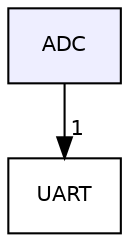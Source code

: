 digraph "ADC" {
  compound=true
  node [ fontsize="10", fontname="Helvetica"];
  edge [ labelfontsize="10", labelfontname="Helvetica"];
  dir_739e530fc6fa038c379ec8b4170d8153 [shape=box, label="ADC", style="filled", fillcolor="#eeeeff", pencolor="black", URL="dir_739e530fc6fa038c379ec8b4170d8153.html"];
  dir_ebc9cec7537ff1d4a79631ef79929747 [shape=box label="UART" URL="dir_ebc9cec7537ff1d4a79631ef79929747.html"];
  dir_739e530fc6fa038c379ec8b4170d8153->dir_ebc9cec7537ff1d4a79631ef79929747 [headlabel="1", labeldistance=1.5 headhref="dir_000000_000011.html"];
}
